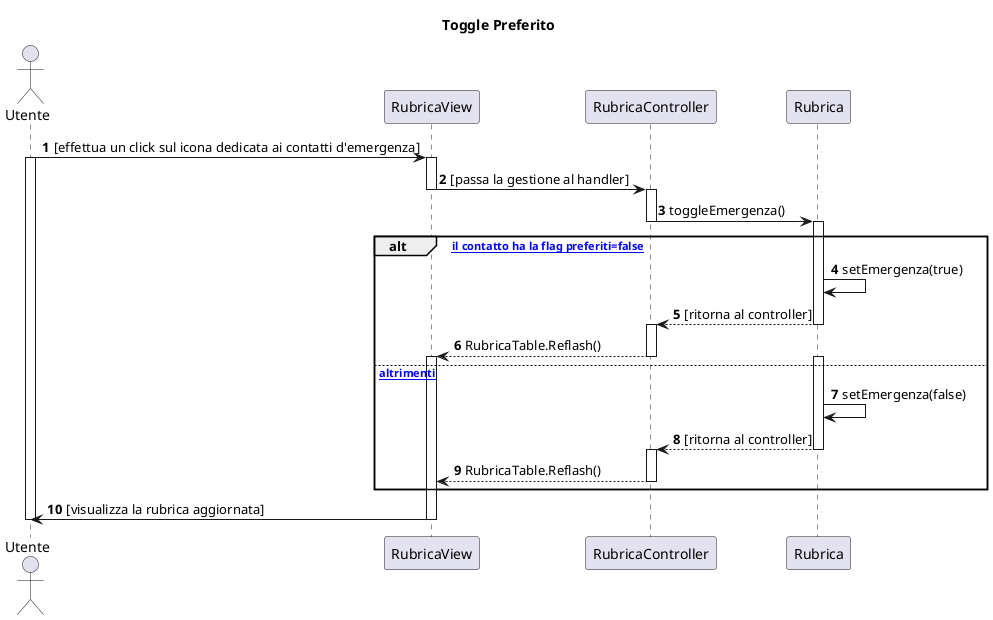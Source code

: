@startuml
title Toggle Preferito
autonumber
actor Utente
participant RubricaView
participant RubricaController
participant Rubrica

Utente->RubricaView:[effettua un click sul icona dedicata ai contatti d'emergenza]
Activate Utente
Activate RubricaView
RubricaView->RubricaController:[passa la gestione al handler]
deactivate RubricaView
Activate RubricaController
RubricaController->Rubrica:toggleEmergenza()
deActivate RubricaController
Activate Rubrica
alt [se il contatto ha la flag preferiti=false]
Rubrica->Rubrica:setEmergenza(true)
Rubrica-->RubricaController:[ritorna al controller]
deactivate Rubrica
Activate RubricaController
RubricaController-->RubricaView:RubricaTable.Reflash()
deactivate RubricaController
Activate RubricaView
else [altrimenti]
Activate Rubrica
Rubrica->Rubrica:setEmergenza(false)
Rubrica-->RubricaController:[ritorna al controller]
deactivate Rubrica
Activate RubricaController
RubricaController-->RubricaView:RubricaTable.Reflash()
deactivate Rubrica
deActivate RubricaController
end
RubricaView->Utente:[visualizza la rubrica aggiornata]
deactivate RubricaView
deactivate Utente
@enduml